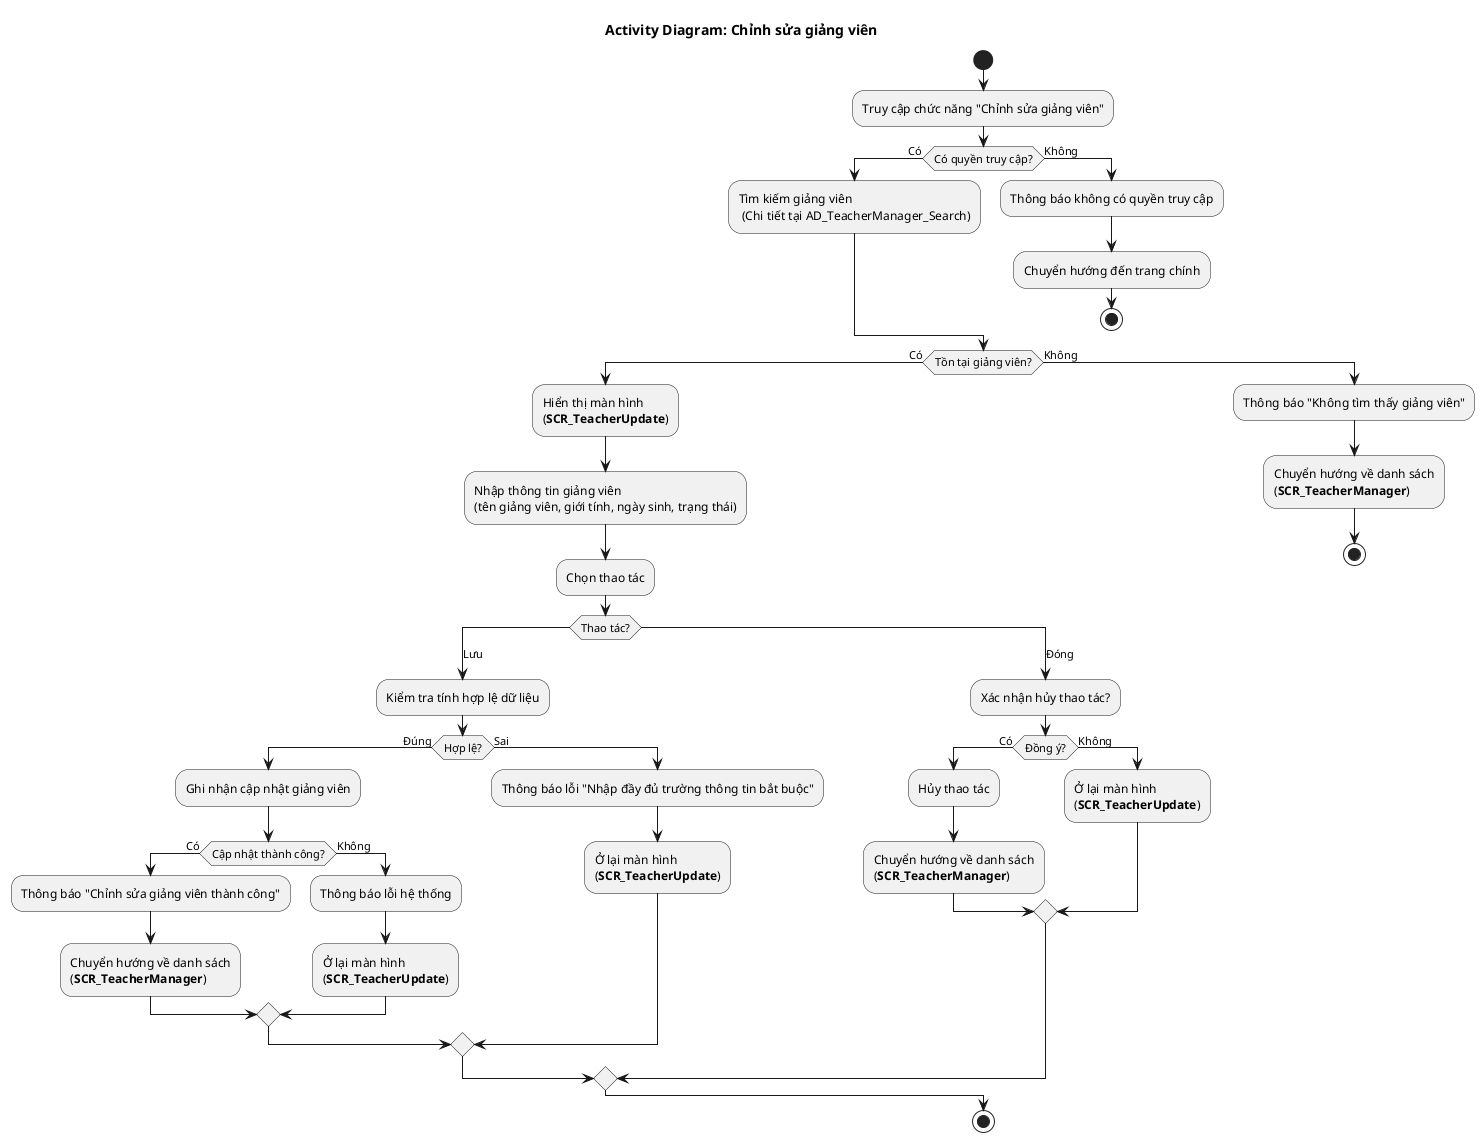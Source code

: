 @startuml AD_TeacherManager_Update
!pragma layout smetana
title Activity Diagram: Chỉnh sửa giảng viên

start
:Truy cập chức năng "Chỉnh sửa giảng viên";

if (Có quyền truy cập?) then (Có)
  :Tìm kiếm giảng viên 
   (Chi tiết tại AD_TeacherManager_Search);
   else (Không)
  :Thông báo không có quyền truy cập;
  :Chuyển hướng đến trang chính;
  stop
endif

  if (Tồn tại giảng viên?) then (Có)
    :Hiển thị màn hình\n(**SCR_TeacherUpdate**);

    :Nhập thông tin giảng viên\n(tên giảng viên, giới tính, ngày sinh, trạng thái);

    :Chọn thao tác;

    switch (Thao tác?)
      case (Lưu)
        :Kiểm tra tính hợp lệ dữ liệu;
        if (Hợp lệ?) then (Đúng)
          :Ghi nhận cập nhật giảng viên;
          if (Cập nhật thành công?) then (Có)
            :Thông báo "Chỉnh sửa giảng viên thành công";
            :Chuyển hướng về danh sách\n(**SCR_TeacherManager**);
          else (Không)
            :Thông báo lỗi hệ thống;
            :Ở lại màn hình\n(**SCR_TeacherUpdate**);
          endif
        else (Sai)
          :Thông báo lỗi "Nhập đầy đủ trường thông tin bắt buộc";
          :Ở lại màn hình\n(**SCR_TeacherUpdate**);
        endif

      case (Đóng)
        :Xác nhận hủy thao tác?;
        if (Đồng ý?) then (Có)
          :Hủy thao tác;
          :Chuyển hướng về danh sách\n(**SCR_TeacherManager**);
        else (Không)
          :Ở lại màn hình\n(**SCR_TeacherUpdate**);
        endif
    endswitch

  else (Không)
    :Thông báo "Không tìm thấy giảng viên";
    :Chuyển hướng về danh sách\n(**SCR_TeacherManager**);
    stop
  endif
stop
@enduml
